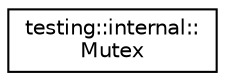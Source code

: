 digraph "类继承关系图"
{
 // LATEX_PDF_SIZE
  edge [fontname="Helvetica",fontsize="10",labelfontname="Helvetica",labelfontsize="10"];
  node [fontname="Helvetica",fontsize="10",shape=record];
  rankdir="LR";
  Node0 [label="testing::internal::\lMutex",height=0.2,width=0.4,color="black", fillcolor="white", style="filled",URL="$classtesting_1_1internal_1_1Mutex.html",tooltip=" "];
}
